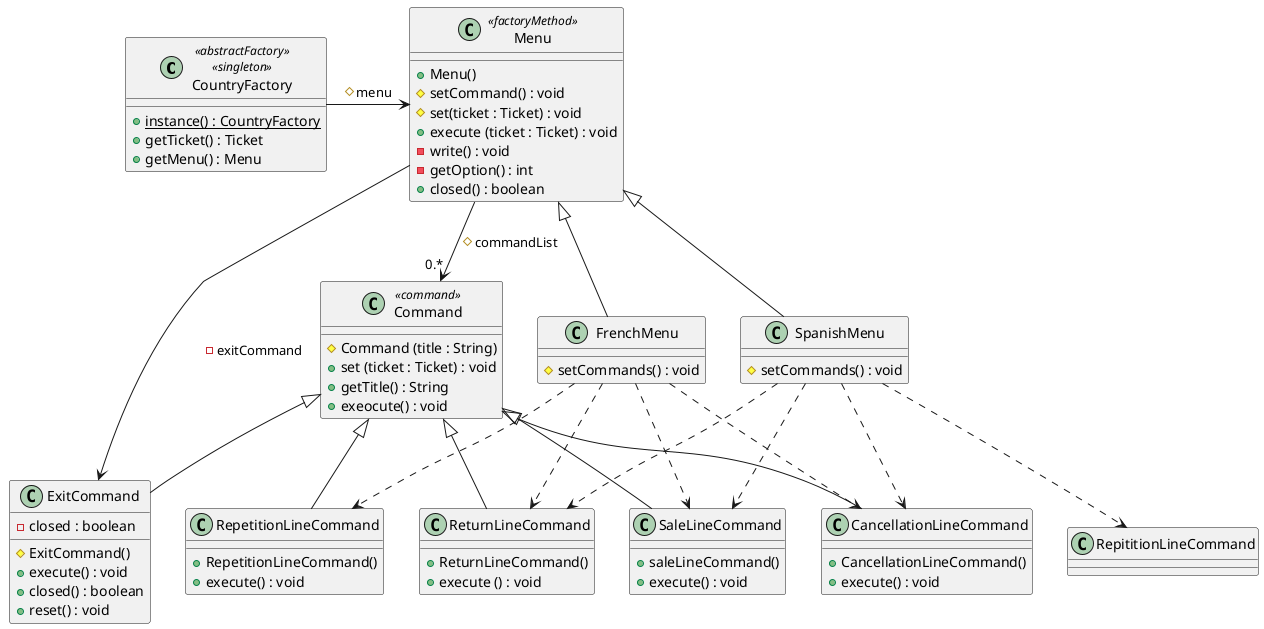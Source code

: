 @startuml templateMethod

class CountryFactory <<abstractFactory>> <<singleton>> {
+{static} instance() : CountryFactory
+ getTicket() : Ticket
+ getMenu() : Menu
}

class Menu <<factoryMethod>> {
+ Menu()
# setCommand() : void
# set(ticket : Ticket) : void
+ execute (ticket : Ticket) : void
- write() : void
- getOption() : int
+ closed() : boolean
}

class Command <<command>> {
# Command (title : String)
+ set (ticket : Ticket) : void
+ getTitle() : String
+ exeocute() : void
}

class SpanishMenu {
# setCommands() : void
}

class FrenchMenu {
# setCommands() : void
}

class ExitCommand {
- closed : boolean
# ExitCommand()
+ execute() : void
+ closed() : boolean
+ reset() : void
}

class SaleLineCommand {
+ saleLineCommand()
+ execute() : void
}

class CancellationLineCommand {
+ CancellationLineCommand()
+ execute() : void
}

class RepetitionLineCommand {
+ RepetitionLineCommand()
+ execute() : void
}

class ReturnLineCommand {
+ ReturnLineCommand()
+ execute () : void
}

CountryFactory -right-> Menu : #menu
Menu -right-> "0.*" Command :#commandList
Menu -down-> ExitCommand : - exitCommand
Menu <|-down- SpanishMenu
Menu <|-down- FrenchMenu
Command <|-down- ExitCommand
Command <|-down- SaleLineCommand
Command <|-down- RepetitionLineCommand
Command <|-down- CancellationLineCommand
Command <|-down- ReturnLineCommand
SpanishMenu ..> SaleLineCommand
SpanishMenu ..> RepititionLineCommand
SpanishMenu ..> CancellationLineCommand
SpanishMenu ..> ReturnLineCommand
FrenchMenu ..> SaleLineCommand
FrenchMenu ..> RepetitionLineCommand
FrenchMenu ..> CancellationLineCommand
FrenchMenu ..> ReturnLineCommand
@enduml